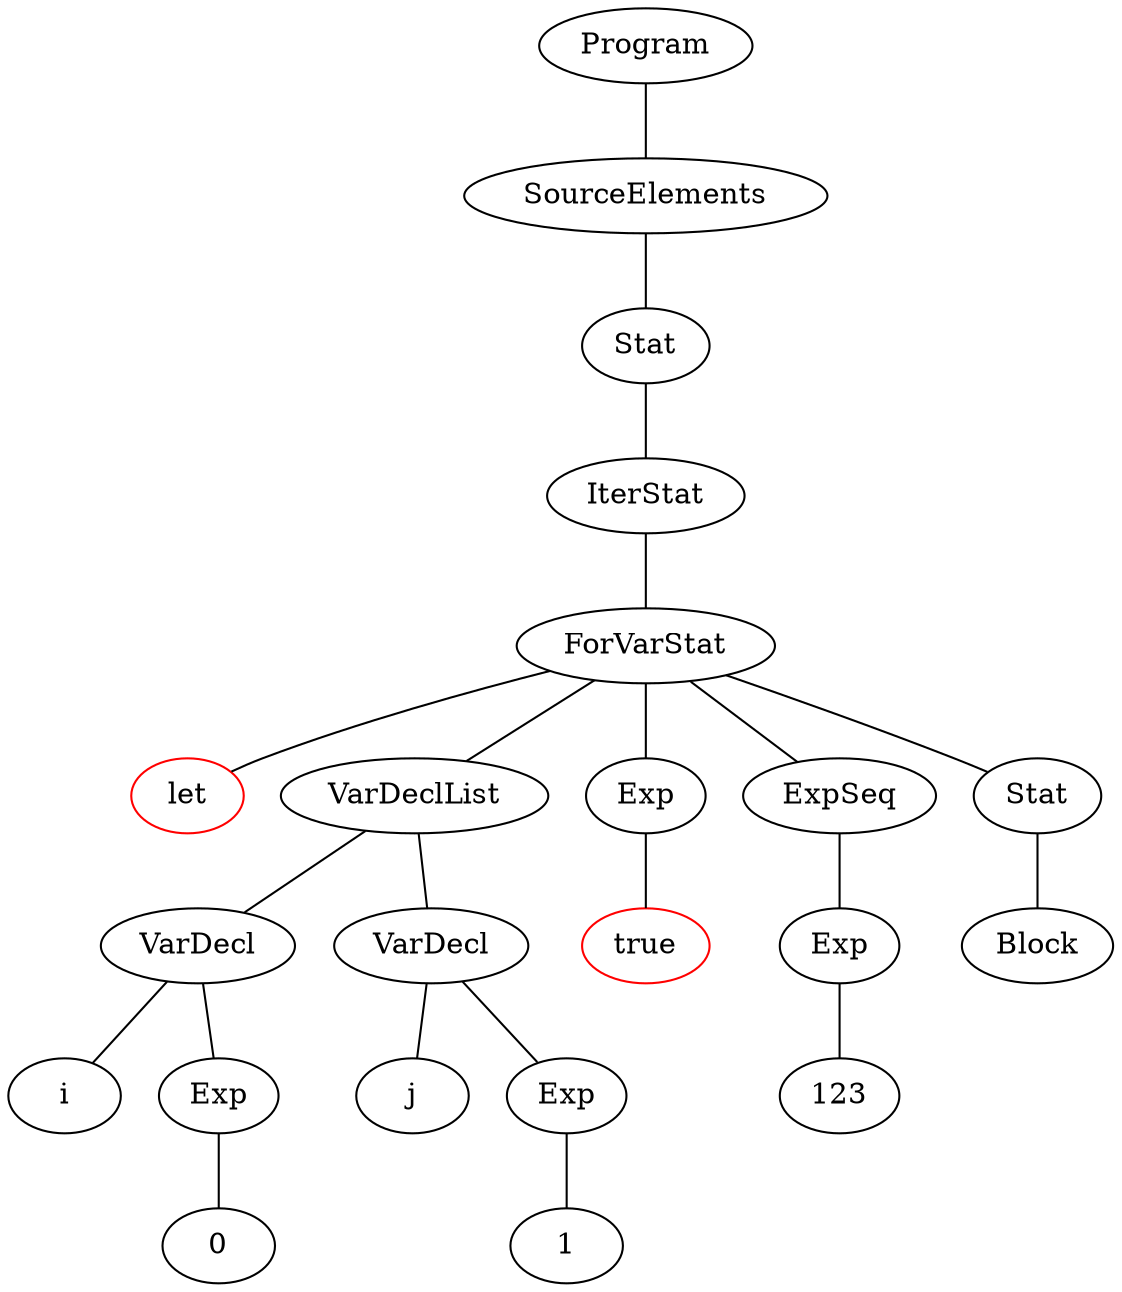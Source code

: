 graph vis {
	node602[label="Program"]
	node602 -- node601
	node601[label="SourceElements"]
	node601 -- node600
	node600[label="Stat"]
	node600 -- node599
	node599[label="IterStat"]
	node599 -- node598
	node598[label="ForVarStat"]
	node598 -- node581
	node581[label="let", color=red]
	node598 -- node590
	node590[label="VarDeclList"]
	node590 -- node585
	node585[label="VarDecl"]
	node585 -- node582
	node582[label="i"]
	node585 -- node584
	node584[label="Exp"]
	node584 -- node583
	node583[label="0"]
	node590 -- node589
	node589[label="VarDecl"]
	node589 -- node586
	node586[label="j"]
	node589 -- node588
	node588[label="Exp"]
	node588 -- node587
	node587[label="1"]
	node598 -- node592
	node592[label="Exp"]
	node592 -- node591
	node591[label="true", color=red]
	node598 -- node595
	node595[label="ExpSeq"]
	node595 -- node594
	node594[label="Exp"]
	node594 -- node593
	node593[label="123"]
	node598 -- node597
	node597[label="Stat"]
	node597 -- node596
	node596[label="Block"]
}
